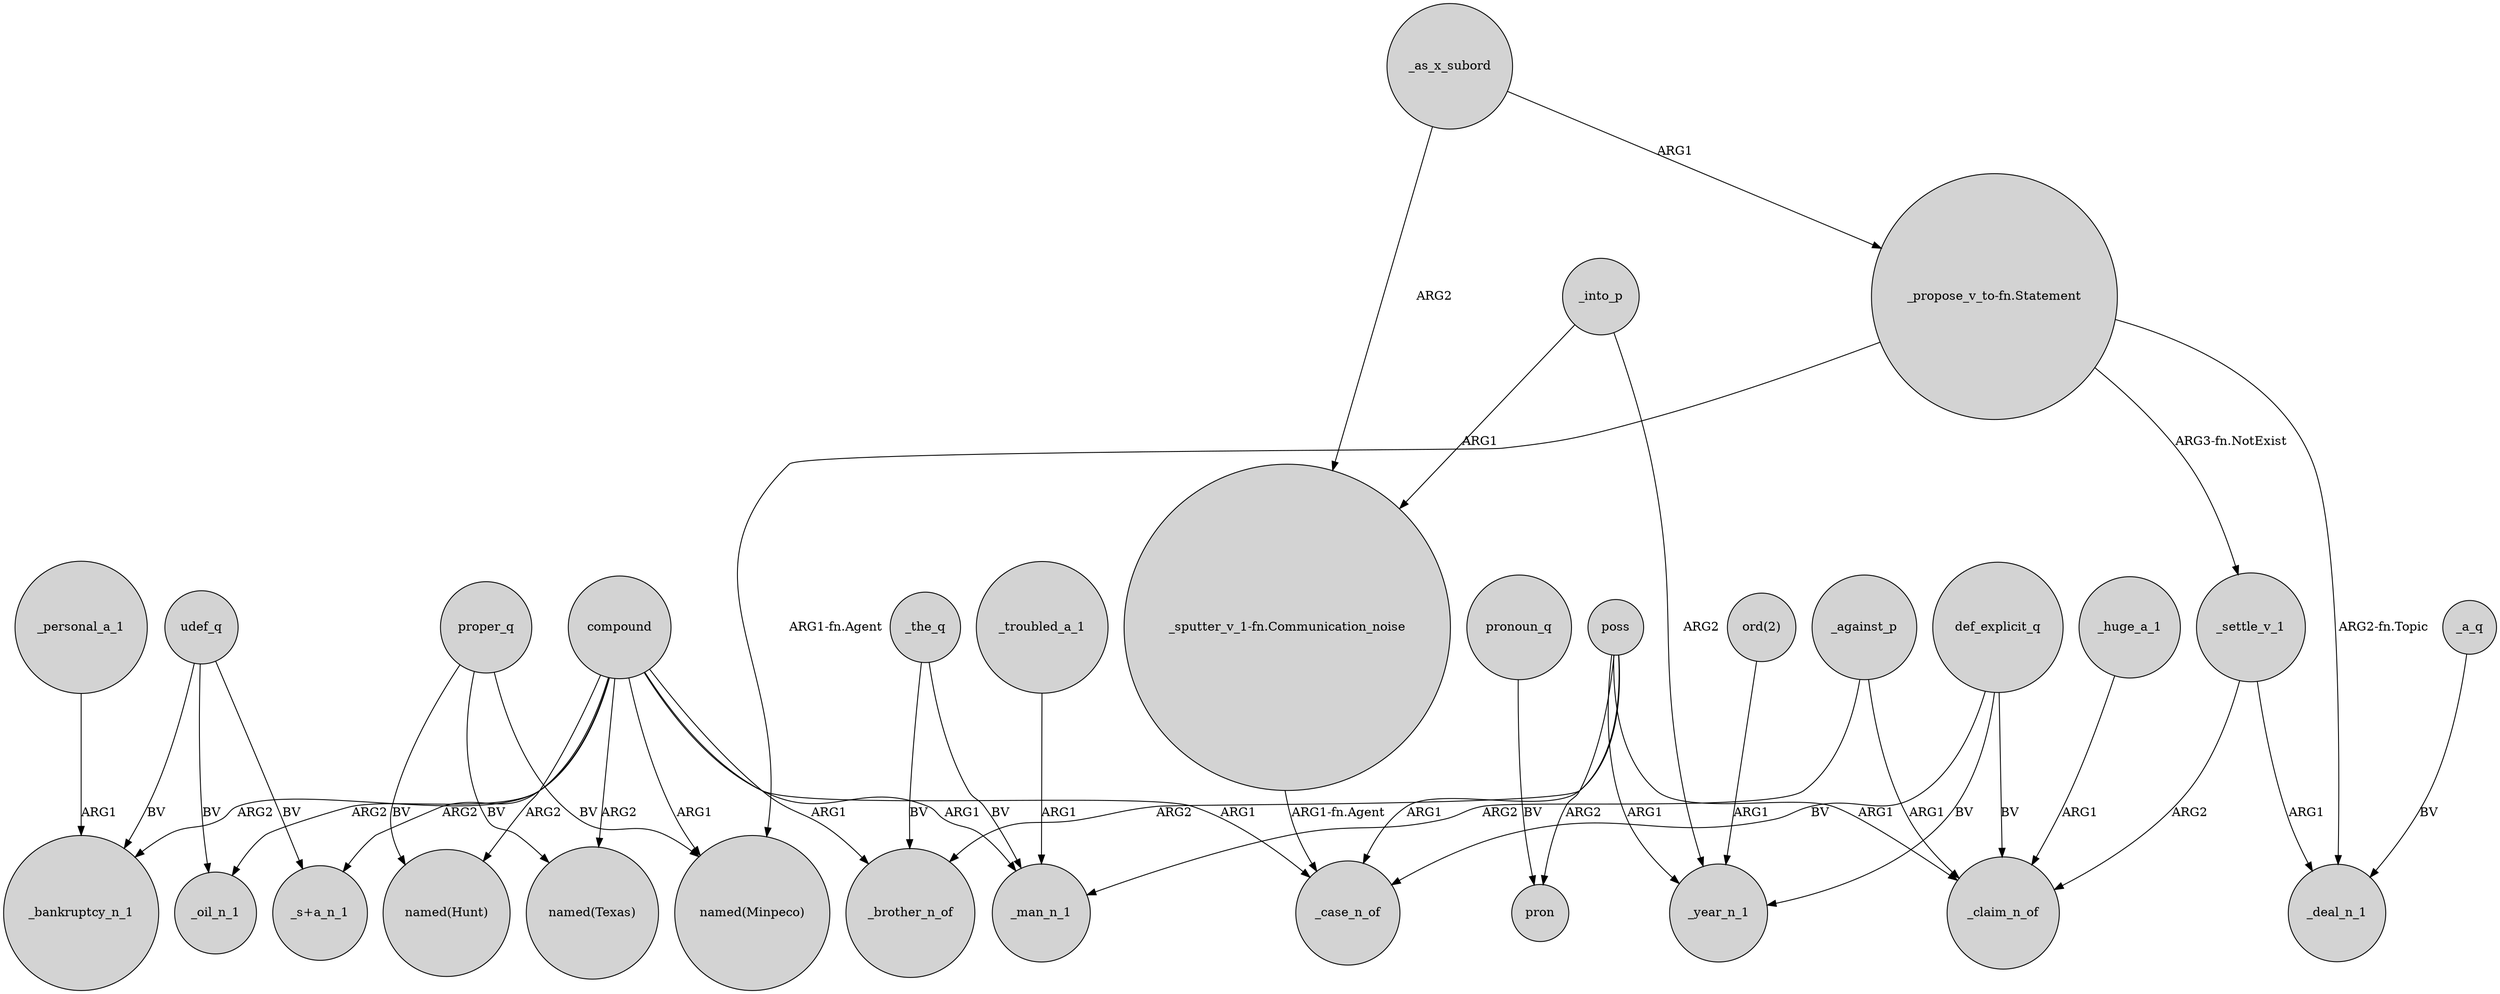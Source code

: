 digraph {
	node [shape=circle style=filled]
	_huge_a_1 -> _claim_n_of [label=ARG1]
	udef_q -> _bankruptcy_n_1 [label=BV]
	poss -> pron [label=ARG2]
	_the_q -> _man_n_1 [label=BV]
	compound -> _man_n_1 [label=ARG1]
	_against_p -> _man_n_1 [label=ARG2]
	"_propose_v_to-fn.Statement" -> _deal_n_1 [label="ARG2-fn.Topic"]
	proper_q -> "named(Minpeco)" [label=BV]
	compound -> _bankruptcy_n_1 [label=ARG2]
	poss -> _case_n_of [label=ARG1]
	_as_x_subord -> "_sputter_v_1-fn.Communication_noise" [label=ARG2]
	_a_q -> _deal_n_1 [label=BV]
	_the_q -> _brother_n_of [label=BV]
	_troubled_a_1 -> _man_n_1 [label=ARG1]
	compound -> "named(Hunt)" [label=ARG2]
	poss -> _year_n_1 [label=ARG1]
	_against_p -> _claim_n_of [label=ARG1]
	"ord(2)" -> _year_n_1 [label=ARG1]
	poss -> _brother_n_of [label=ARG2]
	_as_x_subord -> "_propose_v_to-fn.Statement" [label=ARG1]
	"_propose_v_to-fn.Statement" -> "named(Minpeco)" [label="ARG1-fn.Agent"]
	_into_p -> "_sputter_v_1-fn.Communication_noise" [label=ARG1]
	_into_p -> _year_n_1 [label=ARG2]
	pronoun_q -> pron [label=BV]
	proper_q -> "named(Texas)" [label=BV]
	compound -> _oil_n_1 [label=ARG2]
	poss -> _claim_n_of [label=ARG1]
	compound -> _case_n_of [label=ARG1]
	udef_q -> "_s+a_n_1" [label=BV]
	_settle_v_1 -> _claim_n_of [label=ARG2]
	compound -> _brother_n_of [label=ARG1]
	def_explicit_q -> _claim_n_of [label=BV]
	"_propose_v_to-fn.Statement" -> _settle_v_1 [label="ARG3-fn.NotExist"]
	udef_q -> _oil_n_1 [label=BV]
	compound -> "_s+a_n_1" [label=ARG2]
	compound -> "named(Texas)" [label=ARG2]
	_settle_v_1 -> _deal_n_1 [label=ARG1]
	compound -> "named(Minpeco)" [label=ARG1]
	_personal_a_1 -> _bankruptcy_n_1 [label=ARG1]
	proper_q -> "named(Hunt)" [label=BV]
	def_explicit_q -> _case_n_of [label=BV]
	def_explicit_q -> _year_n_1 [label=BV]
	"_sputter_v_1-fn.Communication_noise" -> _case_n_of [label="ARG1-fn.Agent"]
}
